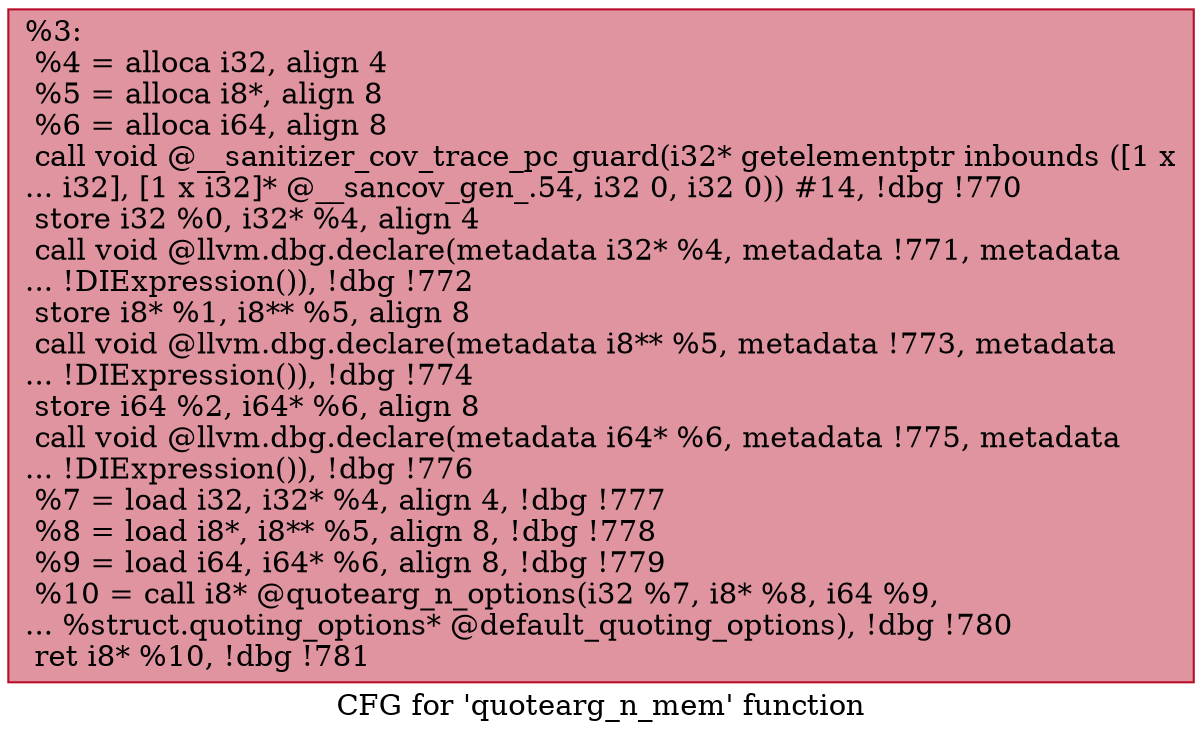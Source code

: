 digraph "CFG for 'quotearg_n_mem' function" {
	label="CFG for 'quotearg_n_mem' function";

	Node0x5555558d13a0 [shape=record,color="#b70d28ff", style=filled, fillcolor="#b70d2870",label="{%3:\l  %4 = alloca i32, align 4\l  %5 = alloca i8*, align 8\l  %6 = alloca i64, align 8\l  call void @__sanitizer_cov_trace_pc_guard(i32* getelementptr inbounds ([1 x\l... i32], [1 x i32]* @__sancov_gen_.54, i32 0, i32 0)) #14, !dbg !770\l  store i32 %0, i32* %4, align 4\l  call void @llvm.dbg.declare(metadata i32* %4, metadata !771, metadata\l... !DIExpression()), !dbg !772\l  store i8* %1, i8** %5, align 8\l  call void @llvm.dbg.declare(metadata i8** %5, metadata !773, metadata\l... !DIExpression()), !dbg !774\l  store i64 %2, i64* %6, align 8\l  call void @llvm.dbg.declare(metadata i64* %6, metadata !775, metadata\l... !DIExpression()), !dbg !776\l  %7 = load i32, i32* %4, align 4, !dbg !777\l  %8 = load i8*, i8** %5, align 8, !dbg !778\l  %9 = load i64, i64* %6, align 8, !dbg !779\l  %10 = call i8* @quotearg_n_options(i32 %7, i8* %8, i64 %9,\l... %struct.quoting_options* @default_quoting_options), !dbg !780\l  ret i8* %10, !dbg !781\l}"];
}
